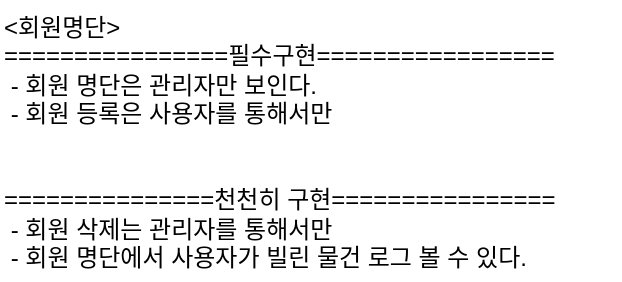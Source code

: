 <mxfile version="17.2.5" type="device"><diagram id="C5RBs43oDa-KdzZeNtuy" name="Page-1"><mxGraphModel dx="642" dy="520" grid="1" gridSize="10" guides="1" tooltips="1" connect="1" arrows="1" fold="1" page="1" pageScale="1" pageWidth="827" pageHeight="1169" math="0" shadow="0"><root><mxCell id="WIyWlLk6GJQsqaUBKTNV-0"/><mxCell id="WIyWlLk6GJQsqaUBKTNV-1" parent="WIyWlLk6GJQsqaUBKTNV-0"/><mxCell id="JLIWfI9qZBiMVBXPv2to-0" value="&lt;회원명단&gt;&#10;================필수구현=================&#10; - 회원 명단은 관리자만 보인다.&#10; - 회원 등록은 사용자를 통해서만&#10;&#10;&#10;===============천천히 구현================&#10; - 회원 삭제는 관리자를 통해서만&#10; - 회원 명단에서 사용자가 빌린 물건 로그 볼 수 있다." style="text;whiteSpace=wrap;html=1;" vertex="1" parent="WIyWlLk6GJQsqaUBKTNV-1"><mxGeometry x="10" y="10" width="310" height="140" as="geometry"/></mxCell></root></mxGraphModel></diagram></mxfile>